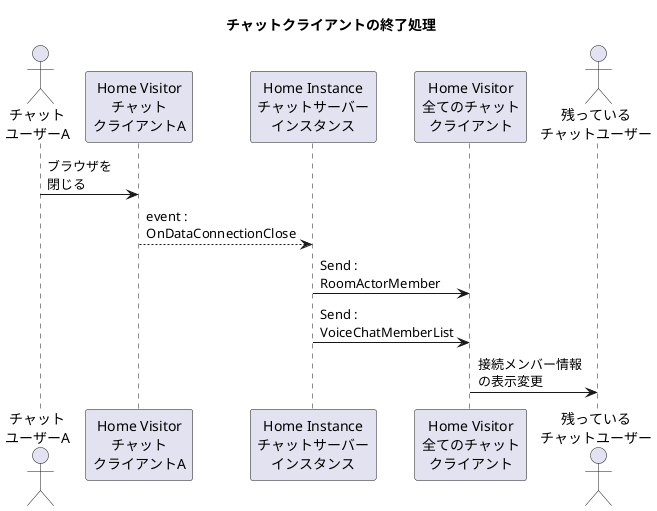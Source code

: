 @startuml

title チャットクライアントの終了処理

actor       "チャット\nユーザーA"                          as ChatUserA
participant "Home Visitor\nチャット\nクライアントA"        as HomeVisitorA
participant "Home Instance\nチャットサーバー\nインスタンス" as HomeInstance
participant "Home Visitor\n全てのチャット\nクライアント"    as HomeVisitorAll
actor       "残っている\nチャットユーザー"                  as ChatUserAll

ChatUserA            -> HomeVisitorA        : ブラウザを\n閉じる
HomeVisitorA        --> HomeInstance        : event : \nOnDataConnectionClose
HomeInstance         -> HomeVisitorAll      : Send :\nRoomActorMember
HomeInstance         -> HomeVisitorAll      : Send :\nVoiceChatMemberList
HomeVisitorAll       -> ChatUserAll         : 接続メンバー情報\nの表示変更

@enduml